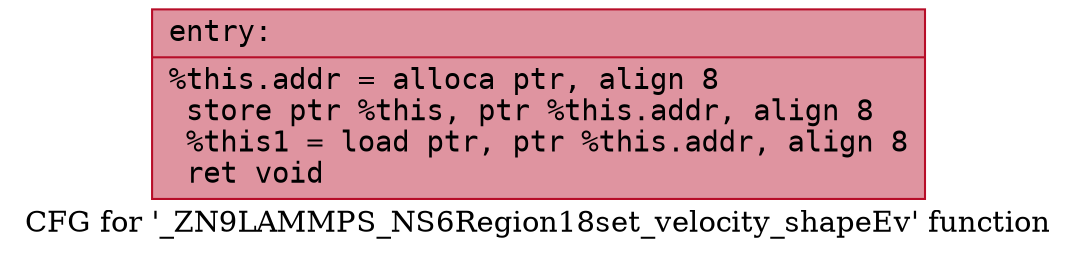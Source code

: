 digraph "CFG for '_ZN9LAMMPS_NS6Region18set_velocity_shapeEv' function" {
	label="CFG for '_ZN9LAMMPS_NS6Region18set_velocity_shapeEv' function";

	Node0x557c887acb80 [shape=record,color="#b70d28ff", style=filled, fillcolor="#b70d2870" fontname="Courier",label="{entry:\l|  %this.addr = alloca ptr, align 8\l  store ptr %this, ptr %this.addr, align 8\l  %this1 = load ptr, ptr %this.addr, align 8\l  ret void\l}"];
}
